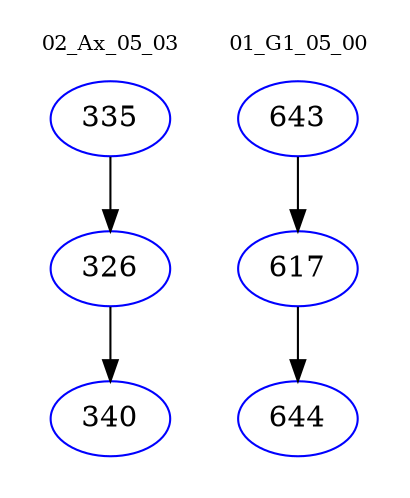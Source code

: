digraph{
subgraph cluster_0 {
color = white
label = "02_Ax_05_03";
fontsize=10;
T0_335 [label="335", color="blue"]
T0_335 -> T0_326 [color="black"]
T0_326 [label="326", color="blue"]
T0_326 -> T0_340 [color="black"]
T0_340 [label="340", color="blue"]
}
subgraph cluster_1 {
color = white
label = "01_G1_05_00";
fontsize=10;
T1_643 [label="643", color="blue"]
T1_643 -> T1_617 [color="black"]
T1_617 [label="617", color="blue"]
T1_617 -> T1_644 [color="black"]
T1_644 [label="644", color="blue"]
}
}
